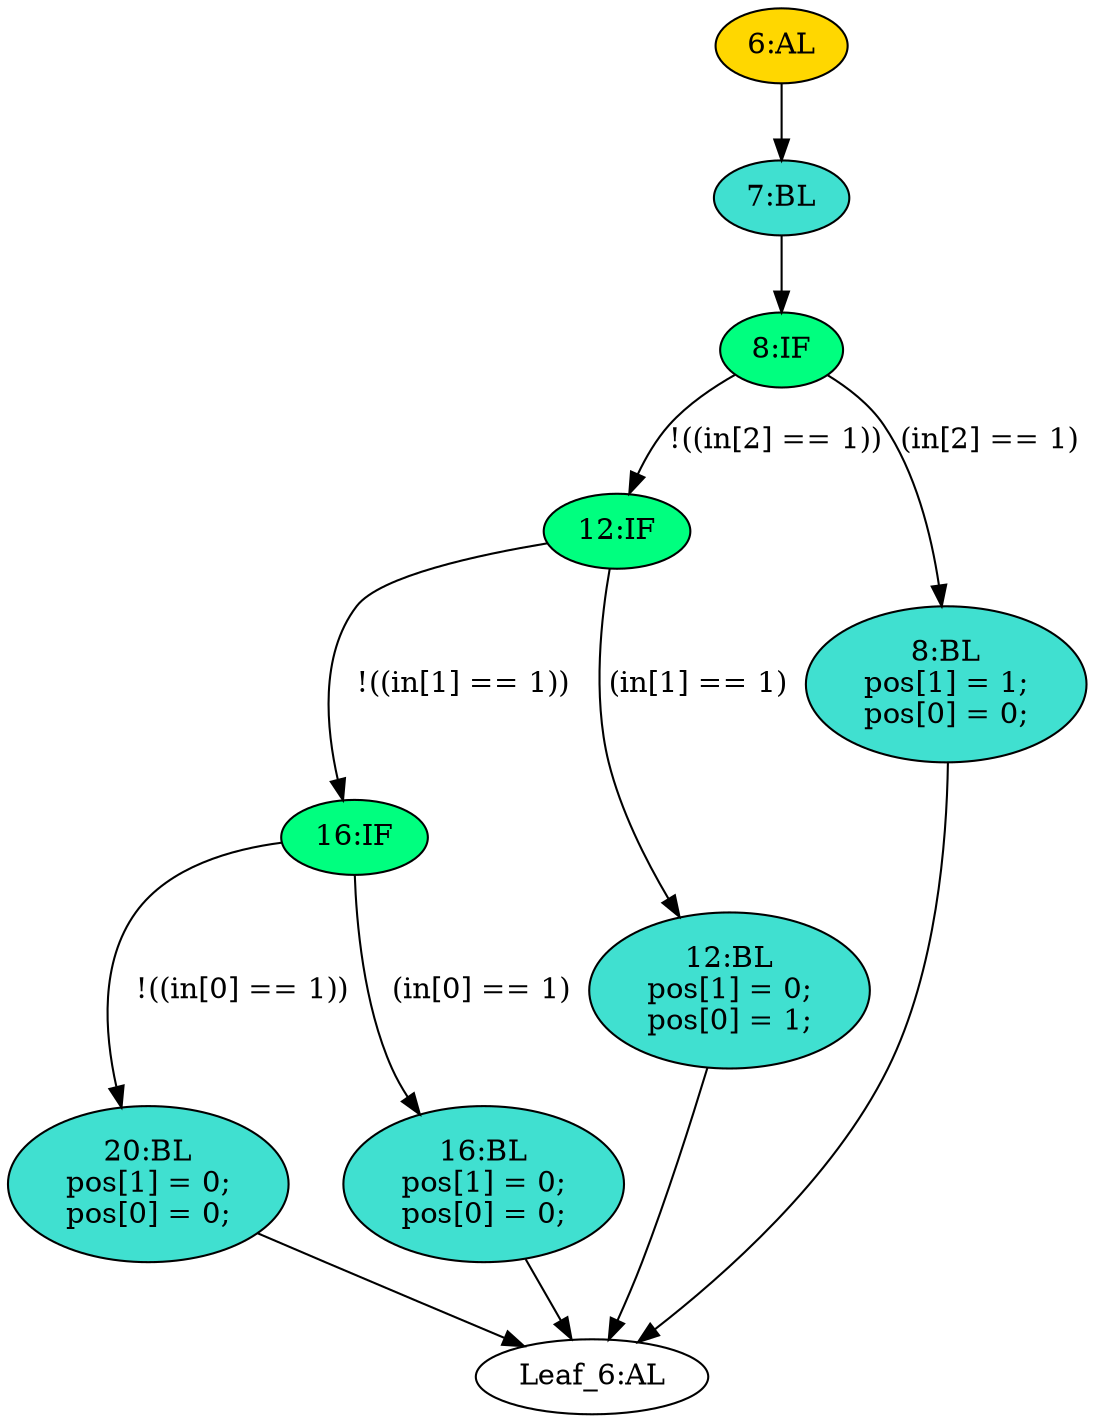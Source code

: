 strict digraph "" {
	node [label="\N"];
	"16:IF"	[ast="<pyverilog.vparser.ast.IfStatement object at 0x7f87c68c7650>",
		fillcolor=springgreen,
		label="16:IF",
		statements="[]",
		style=filled,
		typ=IfStatement];
	"20:BL"	[ast="<pyverilog.vparser.ast.Block object at 0x7f87c68c7790>",
		fillcolor=turquoise,
		label="20:BL
pos[1] = 0;
pos[0] = 0;",
		statements="[<pyverilog.vparser.ast.BlockingSubstitution object at 0x7f87c68c77d0>, <pyverilog.vparser.ast.BlockingSubstitution object at 0x7f87c68c79d0>]",
		style=filled,
		typ=Block];
	"16:IF" -> "20:BL"	[cond="['in']",
		label="!((in[0] == 1))",
		lineno=16];
	"16:BL"	[ast="<pyverilog.vparser.ast.Block object at 0x7f87c68c7bd0>",
		fillcolor=turquoise,
		label="16:BL
pos[1] = 0;
pos[0] = 0;",
		statements="[<pyverilog.vparser.ast.BlockingSubstitution object at 0x7f87c68c7c10>, <pyverilog.vparser.ast.BlockingSubstitution object at 0x7f87c68c7dd0>]",
		style=filled,
		typ=Block];
	"16:IF" -> "16:BL"	[cond="['in']",
		label="(in[0] == 1)",
		lineno=16];
	"12:IF"	[ast="<pyverilog.vparser.ast.IfStatement object at 0x7f87c68f7110>",
		fillcolor=springgreen,
		label="12:IF",
		statements="[]",
		style=filled,
		typ=IfStatement];
	"12:IF" -> "16:IF"	[cond="['in']",
		label="!((in[1] == 1))",
		lineno=12];
	"12:BL"	[ast="<pyverilog.vparser.ast.Block object at 0x7f87c68f7150>",
		fillcolor=turquoise,
		label="12:BL
pos[1] = 0;
pos[0] = 1;",
		statements="[<pyverilog.vparser.ast.BlockingSubstitution object at 0x7f87c68f7190>, <pyverilog.vparser.ast.BlockingSubstitution object at 0x7f87c68f7350>]",
		style=filled,
		typ=Block];
	"12:IF" -> "12:BL"	[cond="['in']",
		label="(in[1] == 1)",
		lineno=12];
	"Leaf_6:AL"	[def_var="['pos']",
		label="Leaf_6:AL"];
	"20:BL" -> "Leaf_6:AL"	[cond="[]",
		lineno=None];
	"12:BL" -> "Leaf_6:AL"	[cond="[]",
		lineno=None];
	"6:AL"	[ast="<pyverilog.vparser.ast.Always object at 0x7f87c68f7650>",
		clk_sens=False,
		fillcolor=gold,
		label="6:AL",
		sens="['in', 'pos']",
		statements="[]",
		style=filled,
		typ=Always,
		use_var="['in']"];
	"7:BL"	[ast="<pyverilog.vparser.ast.Block object at 0x7f87c68f77d0>",
		fillcolor=turquoise,
		label="7:BL",
		statements="[]",
		style=filled,
		typ=Block];
	"6:AL" -> "7:BL"	[cond="[]",
		lineno=None];
	"8:BL"	[ast="<pyverilog.vparser.ast.Block object at 0x7f87c68f7850>",
		fillcolor=turquoise,
		label="8:BL
pos[1] = 1;
pos[0] = 0;",
		statements="[<pyverilog.vparser.ast.BlockingSubstitution object at 0x7f87c68f7890>, <pyverilog.vparser.ast.BlockingSubstitution object at 0x7f87c68f7a50>]",
		style=filled,
		typ=Block];
	"8:BL" -> "Leaf_6:AL"	[cond="[]",
		lineno=None];
	"8:IF"	[ast="<pyverilog.vparser.ast.IfStatement object at 0x7f87c68f7810>",
		fillcolor=springgreen,
		label="8:IF",
		statements="[]",
		style=filled,
		typ=IfStatement];
	"8:IF" -> "12:IF"	[cond="['in']",
		label="!((in[2] == 1))",
		lineno=8];
	"8:IF" -> "8:BL"	[cond="['in']",
		label="(in[2] == 1)",
		lineno=8];
	"16:BL" -> "Leaf_6:AL"	[cond="[]",
		lineno=None];
	"7:BL" -> "8:IF"	[cond="[]",
		lineno=None];
}
